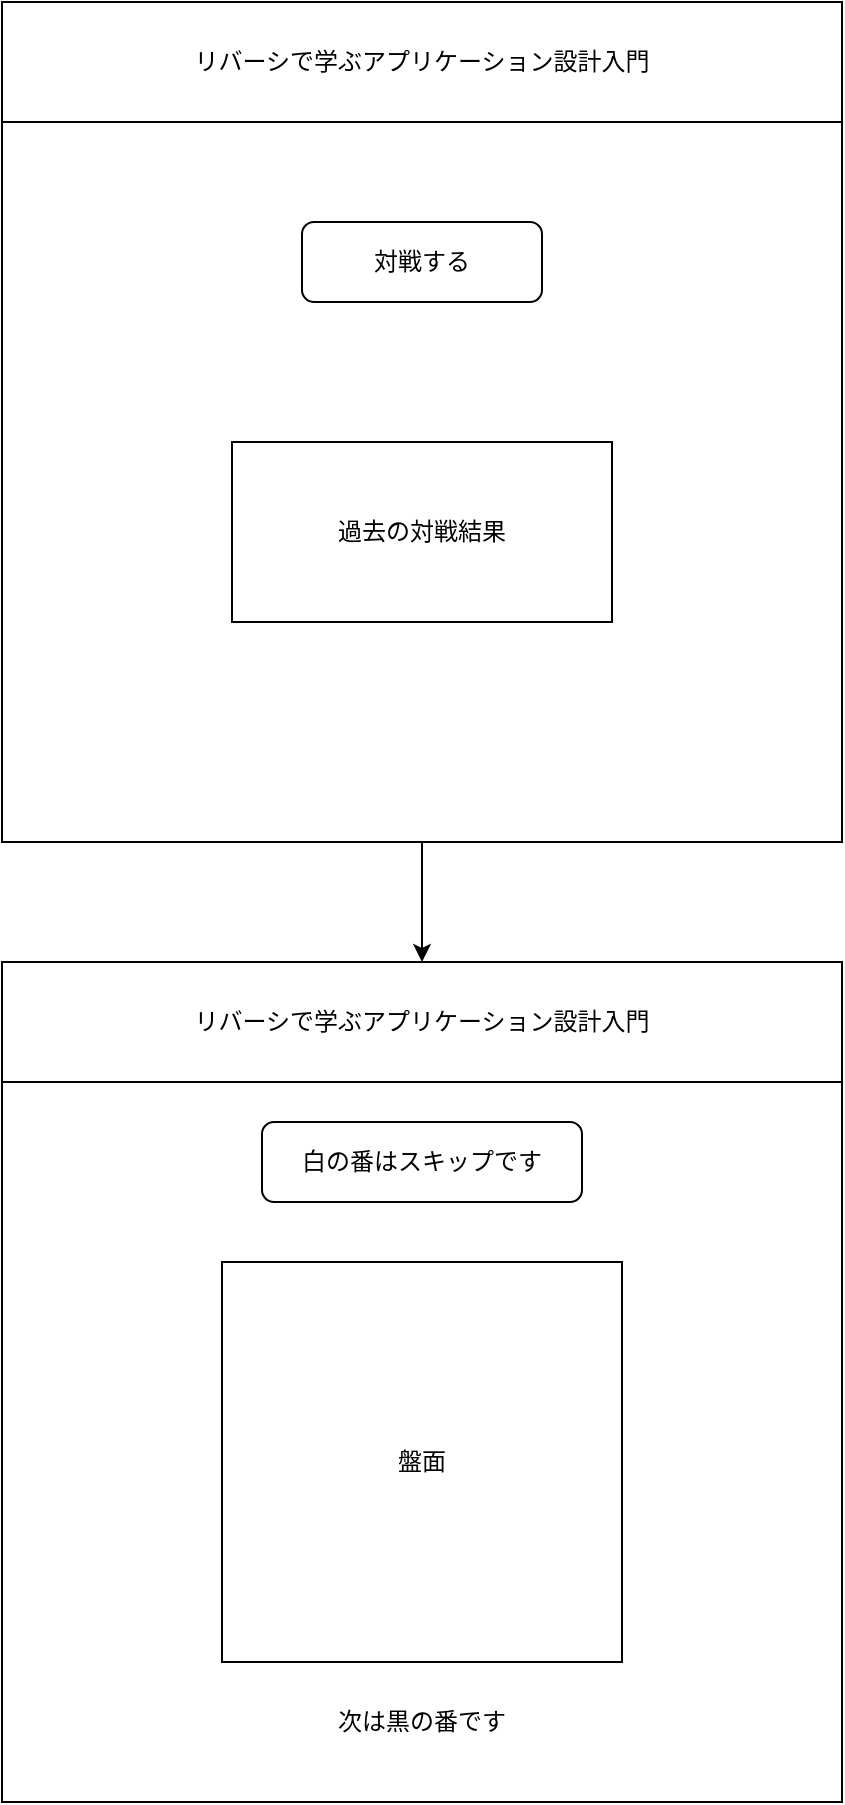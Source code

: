 <mxfile>
    <diagram id="LW43J7D6m0N2YQAKarjt" name="ページ1">
        <mxGraphModel dx="1130" dy="703" grid="1" gridSize="10" guides="1" tooltips="1" connect="1" arrows="1" fold="1" page="1" pageScale="1" pageWidth="827" pageHeight="1169" math="0" shadow="0">
            <root>
                <mxCell id="0"/>
                <mxCell id="1" parent="0"/>
                <mxCell id="12" style="edgeStyle=none;html=1;entryX=0.5;entryY=0;entryDx=0;entryDy=0;" edge="1" parent="1" source="2" target="7">
                    <mxGeometry relative="1" as="geometry"/>
                </mxCell>
                <mxCell id="2" value="" style="whiteSpace=wrap;html=1;aspect=fixed;" parent="1" vertex="1">
                    <mxGeometry x="80" y="40" width="420" height="420" as="geometry"/>
                </mxCell>
                <mxCell id="3" value="リバーシで学ぶアプリケーション設計入門" style="rounded=0;whiteSpace=wrap;html=1;" parent="1" vertex="1">
                    <mxGeometry x="80" y="40" width="420" height="60" as="geometry"/>
                </mxCell>
                <mxCell id="4" value="対戦する" style="rounded=1;whiteSpace=wrap;html=1;" parent="1" vertex="1">
                    <mxGeometry x="230" y="150" width="120" height="40" as="geometry"/>
                </mxCell>
                <mxCell id="5" value="過去の対戦結果" style="rounded=0;whiteSpace=wrap;html=1;" parent="1" vertex="1">
                    <mxGeometry x="195" y="260" width="190" height="90" as="geometry"/>
                </mxCell>
                <mxCell id="6" value="" style="whiteSpace=wrap;html=1;aspect=fixed;" parent="1" vertex="1">
                    <mxGeometry x="80" y="520" width="420" height="420" as="geometry"/>
                </mxCell>
                <mxCell id="7" value="リバーシで学ぶアプリケーション設計入門" style="rounded=0;whiteSpace=wrap;html=1;" parent="1" vertex="1">
                    <mxGeometry x="80" y="520" width="420" height="60" as="geometry"/>
                </mxCell>
                <mxCell id="8" value="白の番はスキップです" style="rounded=1;whiteSpace=wrap;html=1;" parent="1" vertex="1">
                    <mxGeometry x="210" y="600" width="160" height="40" as="geometry"/>
                </mxCell>
                <mxCell id="10" value="盤面" style="whiteSpace=wrap;html=1;aspect=fixed;" parent="1" vertex="1">
                    <mxGeometry x="190" y="670" width="200" height="200" as="geometry"/>
                </mxCell>
                <mxCell id="11" value="次は黒の番です" style="rounded=1;whiteSpace=wrap;html=1;strokeColor=none;" parent="1" vertex="1">
                    <mxGeometry x="210" y="880" width="160" height="40" as="geometry"/>
                </mxCell>
            </root>
        </mxGraphModel>
    </diagram>
</mxfile>